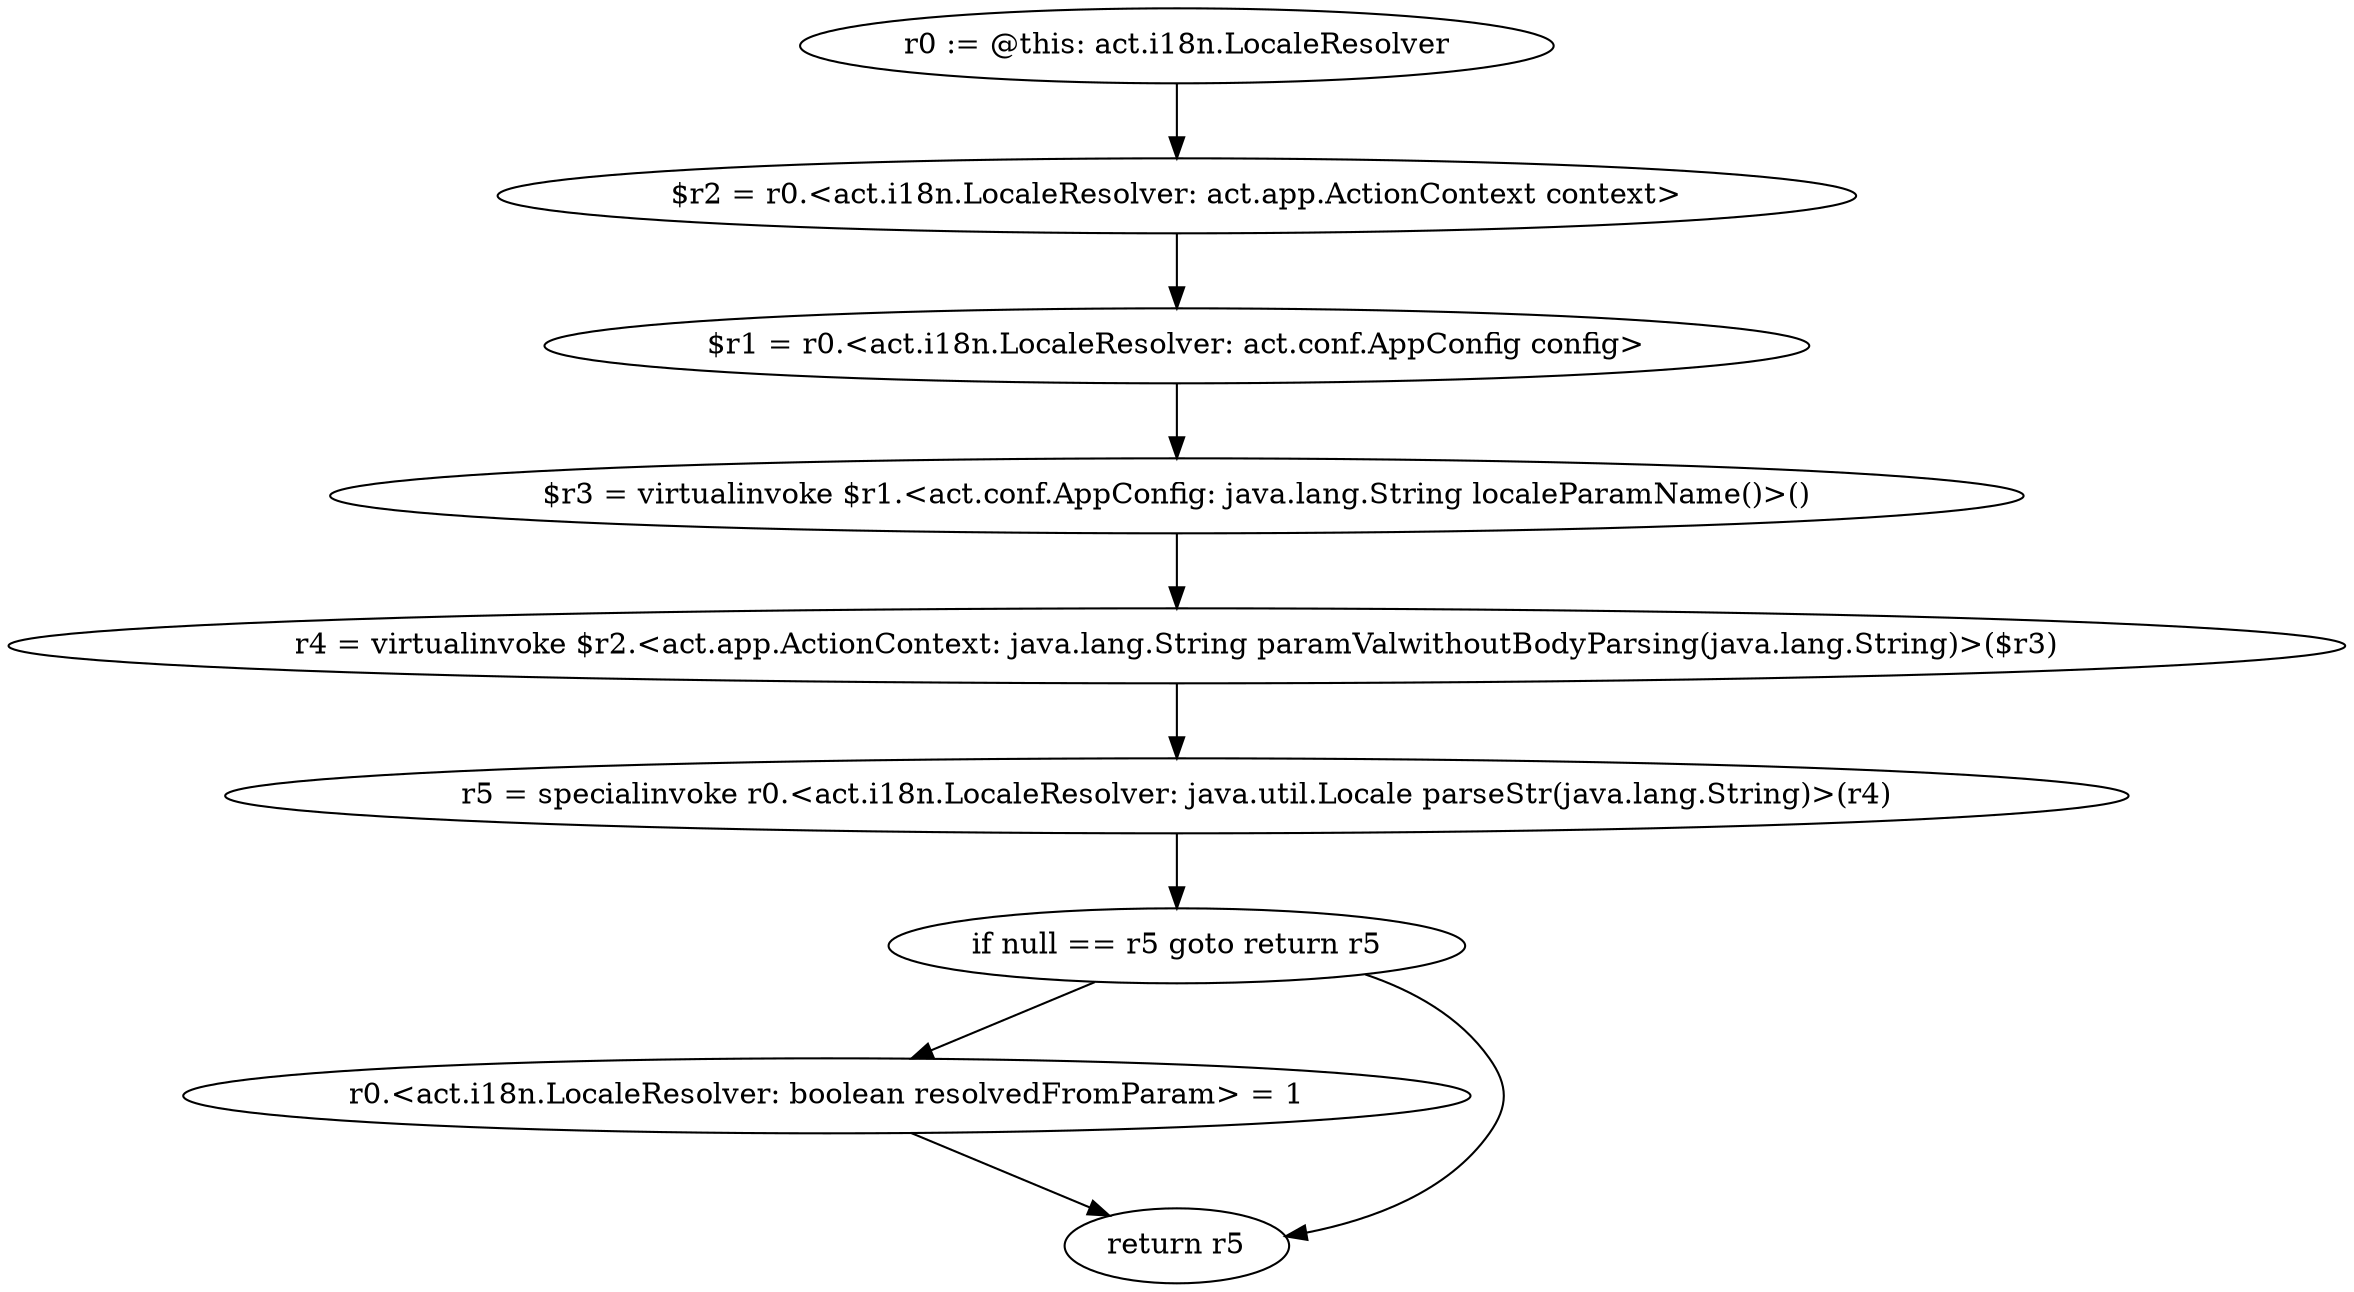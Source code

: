 digraph "unitGraph" {
    "r0 := @this: act.i18n.LocaleResolver"
    "$r2 = r0.<act.i18n.LocaleResolver: act.app.ActionContext context>"
    "$r1 = r0.<act.i18n.LocaleResolver: act.conf.AppConfig config>"
    "$r3 = virtualinvoke $r1.<act.conf.AppConfig: java.lang.String localeParamName()>()"
    "r4 = virtualinvoke $r2.<act.app.ActionContext: java.lang.String paramValwithoutBodyParsing(java.lang.String)>($r3)"
    "r5 = specialinvoke r0.<act.i18n.LocaleResolver: java.util.Locale parseStr(java.lang.String)>(r4)"
    "if null == r5 goto return r5"
    "r0.<act.i18n.LocaleResolver: boolean resolvedFromParam> = 1"
    "return r5"
    "r0 := @this: act.i18n.LocaleResolver"->"$r2 = r0.<act.i18n.LocaleResolver: act.app.ActionContext context>";
    "$r2 = r0.<act.i18n.LocaleResolver: act.app.ActionContext context>"->"$r1 = r0.<act.i18n.LocaleResolver: act.conf.AppConfig config>";
    "$r1 = r0.<act.i18n.LocaleResolver: act.conf.AppConfig config>"->"$r3 = virtualinvoke $r1.<act.conf.AppConfig: java.lang.String localeParamName()>()";
    "$r3 = virtualinvoke $r1.<act.conf.AppConfig: java.lang.String localeParamName()>()"->"r4 = virtualinvoke $r2.<act.app.ActionContext: java.lang.String paramValwithoutBodyParsing(java.lang.String)>($r3)";
    "r4 = virtualinvoke $r2.<act.app.ActionContext: java.lang.String paramValwithoutBodyParsing(java.lang.String)>($r3)"->"r5 = specialinvoke r0.<act.i18n.LocaleResolver: java.util.Locale parseStr(java.lang.String)>(r4)";
    "r5 = specialinvoke r0.<act.i18n.LocaleResolver: java.util.Locale parseStr(java.lang.String)>(r4)"->"if null == r5 goto return r5";
    "if null == r5 goto return r5"->"r0.<act.i18n.LocaleResolver: boolean resolvedFromParam> = 1";
    "if null == r5 goto return r5"->"return r5";
    "r0.<act.i18n.LocaleResolver: boolean resolvedFromParam> = 1"->"return r5";
}
